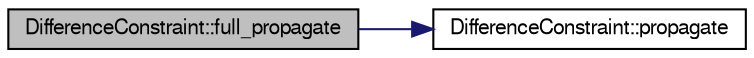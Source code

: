 digraph G
{
  edge [fontname="FreeSans",fontsize="10",labelfontname="FreeSans",labelfontsize="10"];
  node [fontname="FreeSans",fontsize="10",shape=record];
  rankdir=LR;
  Node1 [label="DifferenceConstraint::full_propagate",height=0.2,width=0.4,color="black", fillcolor="grey75", style="filled" fontcolor="black"];
  Node1 -> Node2 [color="midnightblue",fontsize="10",style="solid",fontname="FreeSans"];
  Node2 [label="DifferenceConstraint::propagate",height=0.2,width=0.4,color="black", fillcolor="white", style="filled",URL="$struct_difference_constraint.html#f97bd35c949f5c7bee702580563bc9dc",tooltip="Iterative propagation function."];
}
